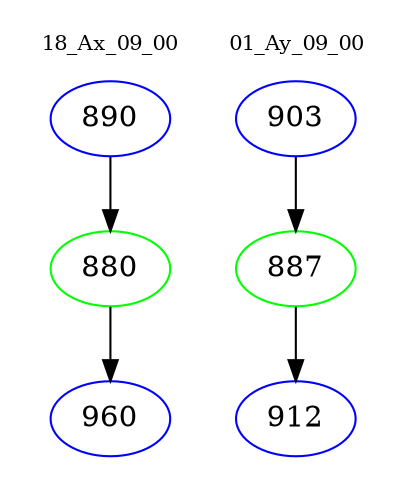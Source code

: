 digraph{
subgraph cluster_0 {
color = white
label = "18_Ax_09_00";
fontsize=10;
T0_890 [label="890", color="blue"]
T0_890 -> T0_880 [color="black"]
T0_880 [label="880", color="green"]
T0_880 -> T0_960 [color="black"]
T0_960 [label="960", color="blue"]
}
subgraph cluster_1 {
color = white
label = "01_Ay_09_00";
fontsize=10;
T1_903 [label="903", color="blue"]
T1_903 -> T1_887 [color="black"]
T1_887 [label="887", color="green"]
T1_887 -> T1_912 [color="black"]
T1_912 [label="912", color="blue"]
}
}
